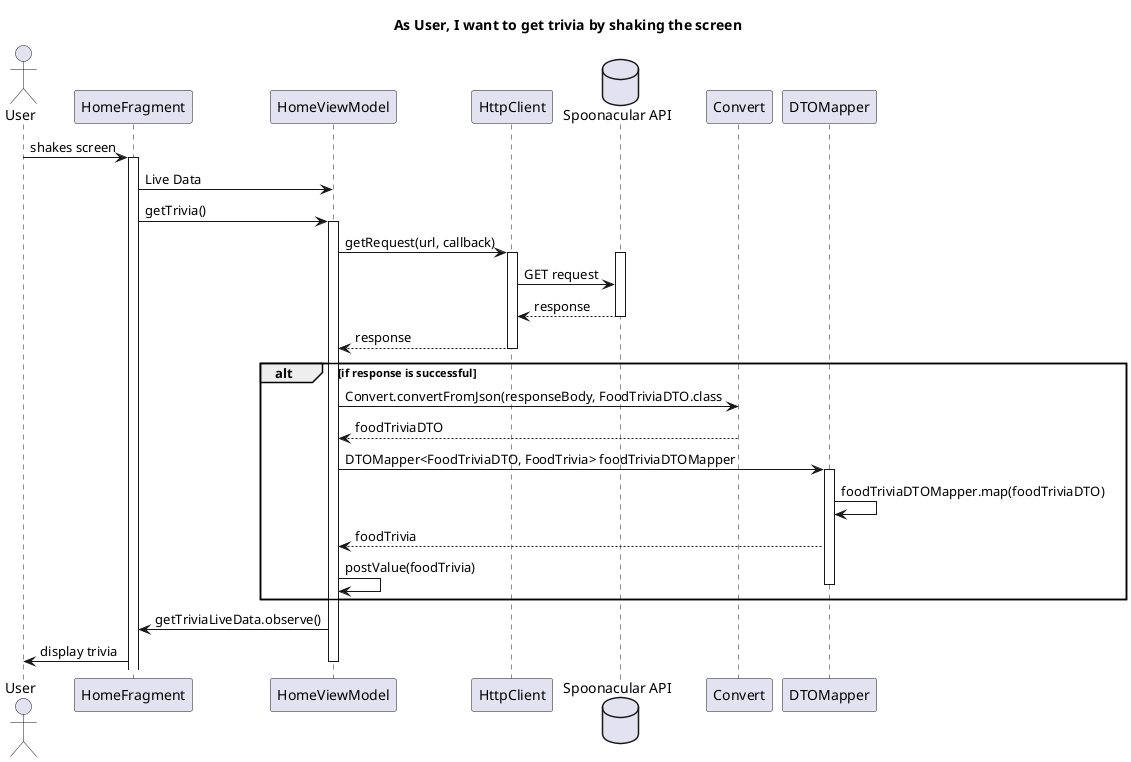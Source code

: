 @startuml
title "As User, I want to get trivia by shaking the screen"

actor User as User
participant "HomeFragment" as SlideshowFragment
participant "HomeViewModel" as SlideshowViewModel
participant "HttpClient" as HttpClient
database "Spoonacular API" as Server
participant "Convert" as CV
participant "DTOMapper" as Mapper

User -> SlideshowFragment: shakes screen
activate SlideshowFragment
SlideshowFragment->SlideshowViewModel:Live Data
SlideshowFragment -> SlideshowViewModel: getTrivia()
activate SlideshowViewModel

SlideshowViewModel -> HttpClient: getRequest(url, callback)
activate HttpClient

activate Server
HttpClient->Server:GET request
Server-->HttpClient:response
deactivate Server
HttpClient --> SlideshowViewModel: response
deactivate HttpClient
alt if response is successful
SlideshowViewModel->CV:Convert.convertFromJson(responseBody, FoodTriviaDTO.class
CV-->SlideshowViewModel:foodTriviaDTO
SlideshowViewModel->Mapper: DTOMapper<FoodTriviaDTO, FoodTrivia> foodTriviaDTOMapper
activate Mapper
Mapper->Mapper:foodTriviaDTOMapper.map(foodTriviaDTO)
Mapper-->SlideshowViewModel:foodTrivia
SlideshowViewModel->SlideshowViewModel:postValue(foodTrivia)
deactivate Mapper
end


SlideshowViewModel -> SlideshowFragment: getTriviaLiveData.observe()
SlideshowFragment->User:display trivia
deactivate SlideshowViewModel

@enduml

